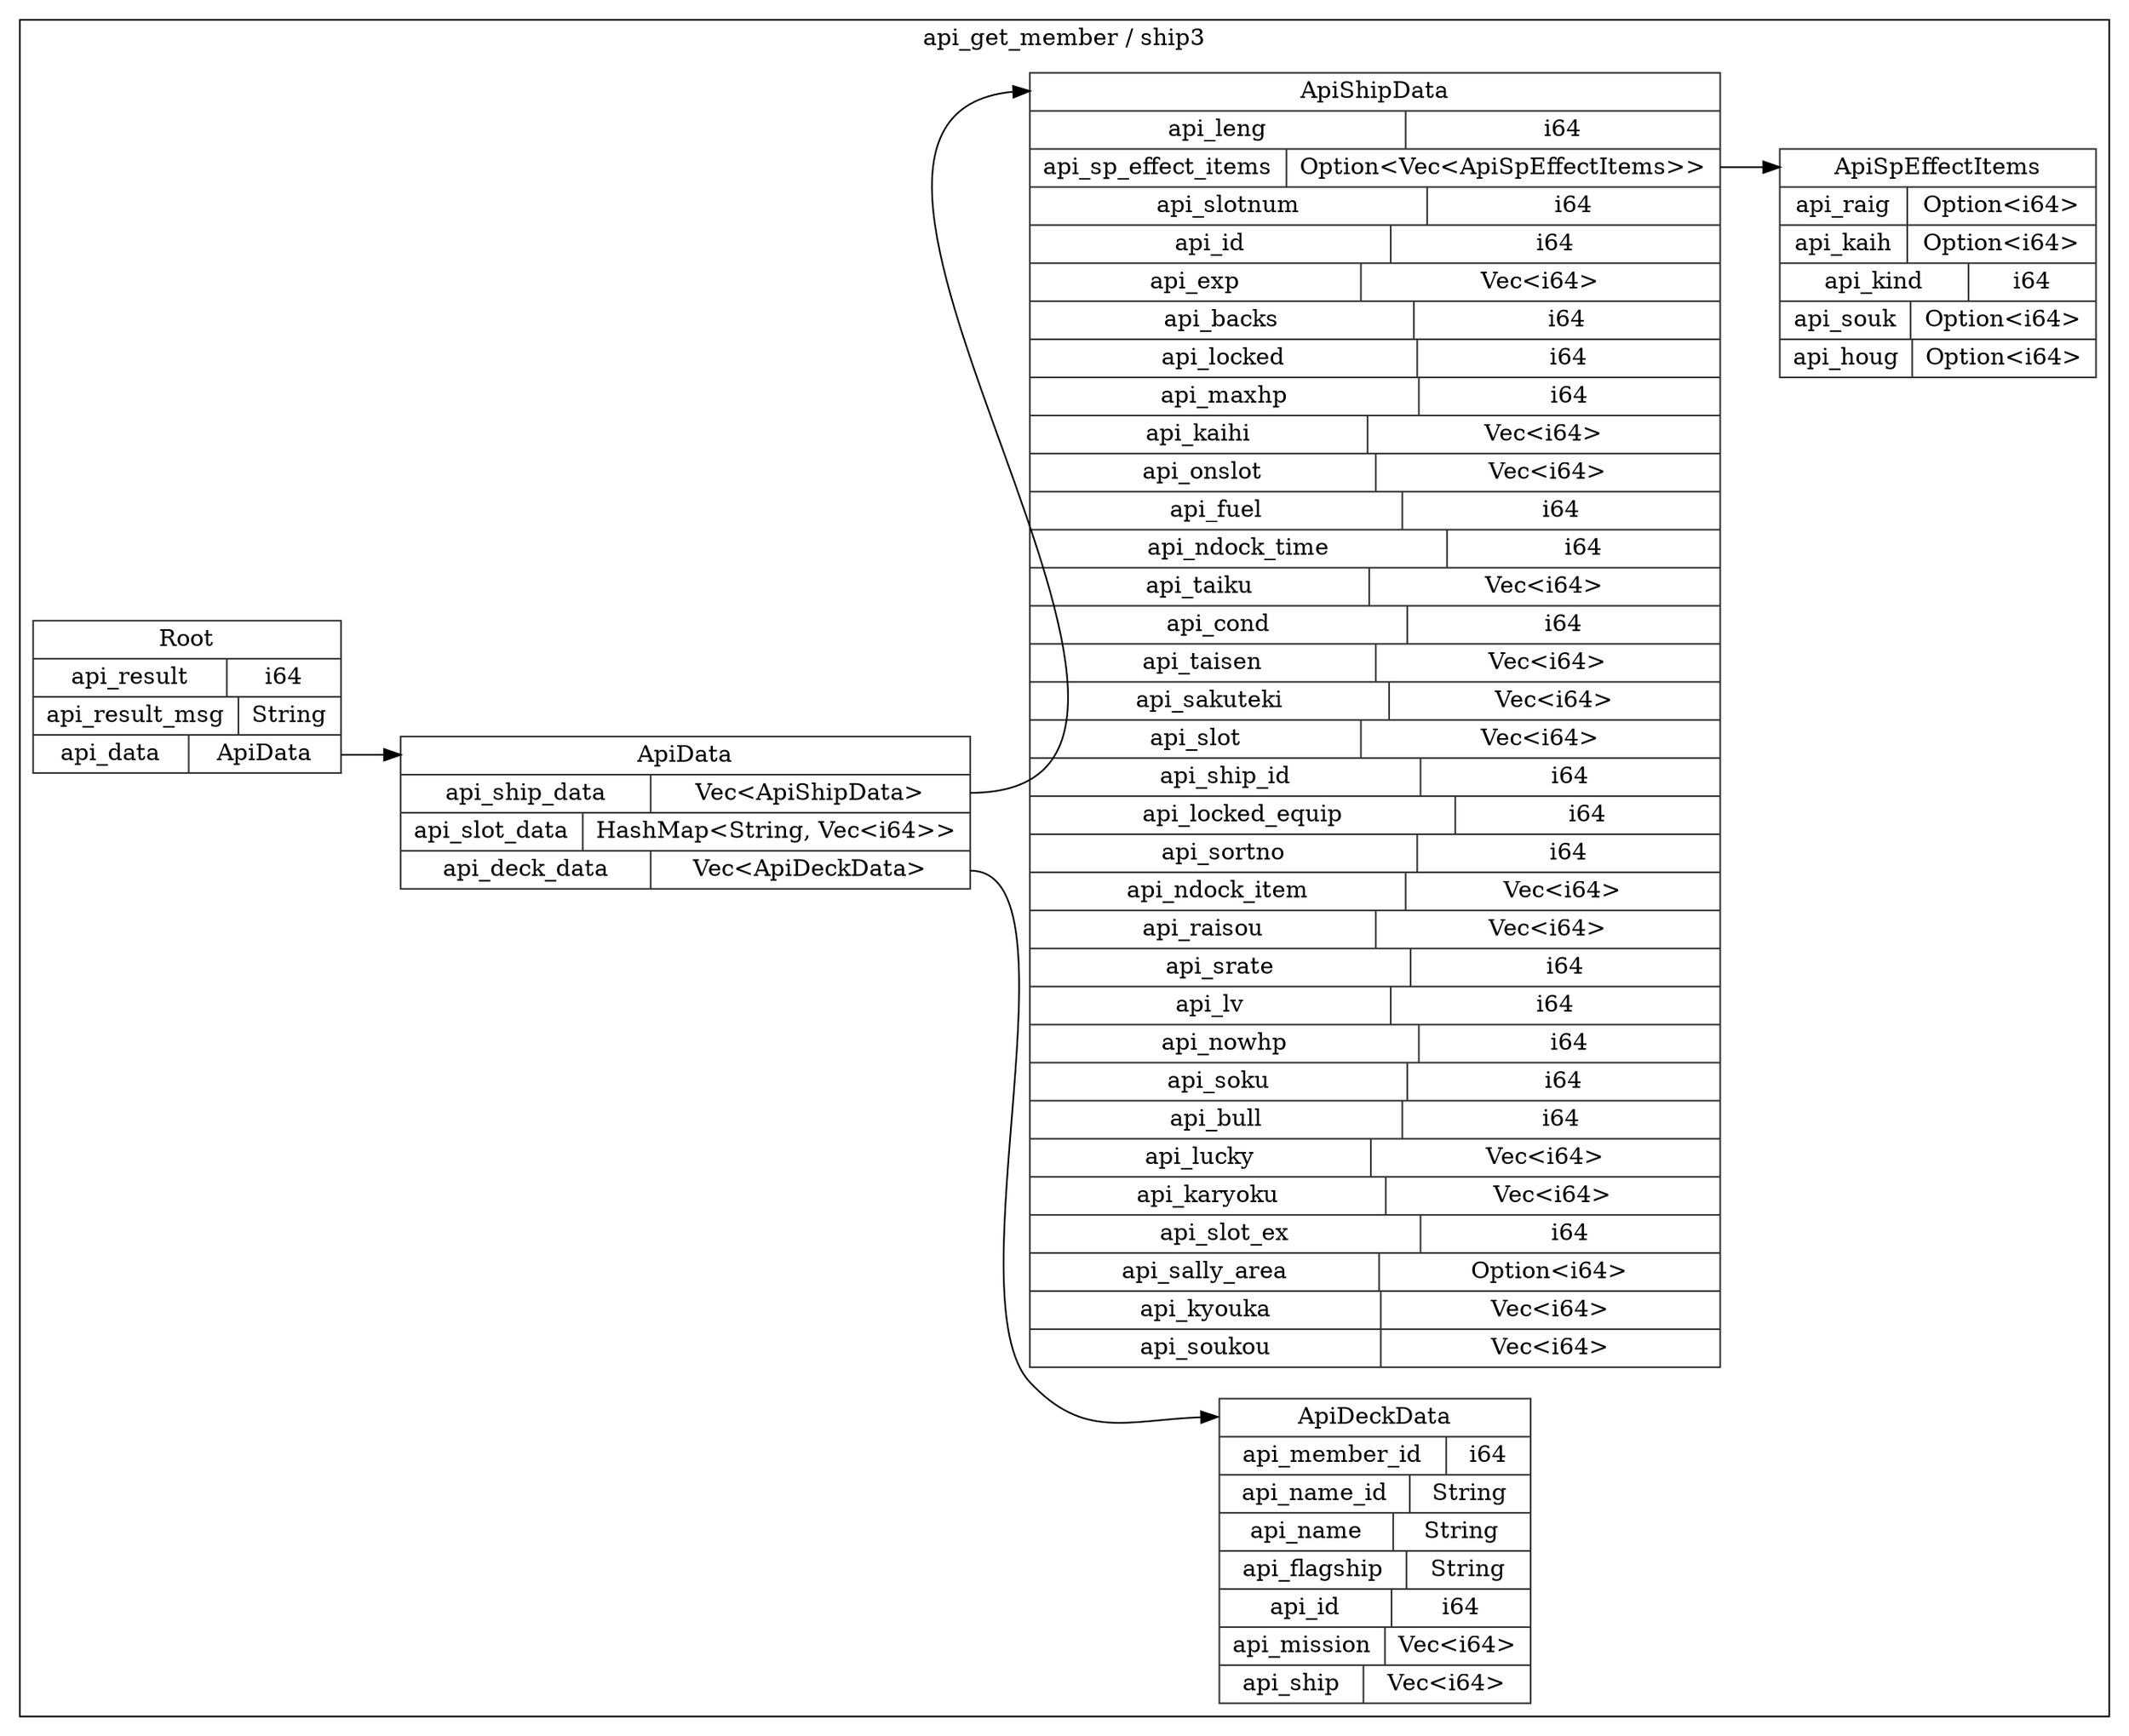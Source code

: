 digraph {
  rankdir=LR;
  subgraph cluster_0 {
    label="api_get_member / ship3";
    node [style="filled", color=white, style="solid", color=gray20];
    api_get_member__ship3__ApiData [label="<ApiData> ApiData  | { api_ship_data | <api_ship_data> Vec\<ApiShipData\> } | { api_slot_data | <api_slot_data> HashMap\<String, Vec\<i64\>\> } | { api_deck_data | <api_deck_data> Vec\<ApiDeckData\> }", shape=record];
    api_get_member__ship3__ApiShipData;
    api_get_member__ship3__ApiData:api_ship_data:e -> api_get_member__ship3__ApiShipData:ApiShipData:w;
    api_get_member__ship3__ApiDeckData;
    api_get_member__ship3__ApiData:api_deck_data:e -> api_get_member__ship3__ApiDeckData:ApiDeckData:w;
    api_get_member__ship3__ApiSpEffectItems [label="<ApiSpEffectItems> ApiSpEffectItems  | { api_raig | <api_raig> Option\<i64\> } | { api_kaih | <api_kaih> Option\<i64\> } | { api_kind | <api_kind> i64 } | { api_souk | <api_souk> Option\<i64\> } | { api_houg | <api_houg> Option\<i64\> }", shape=record];
    api_get_member__ship3__Root [label="<Root> Root  | { api_result | <api_result> i64 } | { api_result_msg | <api_result_msg> String } | { api_data | <api_data> ApiData }", shape=record];
    api_get_member__ship3__Root:api_data:e -> api_get_member__ship3__ApiData:ApiData:w;
    api_get_member__ship3__ApiDeckData [label="<ApiDeckData> ApiDeckData  | { api_member_id | <api_member_id> i64 } | { api_name_id | <api_name_id> String } | { api_name | <api_name> String } | { api_flagship | <api_flagship> String } | { api_id | <api_id> i64 } | { api_mission | <api_mission> Vec\<i64\> } | { api_ship | <api_ship> Vec\<i64\> }", shape=record];
    api_get_member__ship3__ApiShipData [label="<ApiShipData> ApiShipData  | { api_leng | <api_leng> i64 } | { api_sp_effect_items | <api_sp_effect_items> Option\<Vec\<ApiSpEffectItems\>\> } | { api_slotnum | <api_slotnum> i64 } | { api_id | <api_id> i64 } | { api_exp | <api_exp> Vec\<i64\> } | { api_backs | <api_backs> i64 } | { api_locked | <api_locked> i64 } | { api_maxhp | <api_maxhp> i64 } | { api_kaihi | <api_kaihi> Vec\<i64\> } | { api_onslot | <api_onslot> Vec\<i64\> } | { api_fuel | <api_fuel> i64 } | { api_ndock_time | <api_ndock_time> i64 } | { api_taiku | <api_taiku> Vec\<i64\> } | { api_cond | <api_cond> i64 } | { api_taisen | <api_taisen> Vec\<i64\> } | { api_sakuteki | <api_sakuteki> Vec\<i64\> } | { api_slot | <api_slot> Vec\<i64\> } | { api_ship_id | <api_ship_id> i64 } | { api_locked_equip | <api_locked_equip> i64 } | { api_sortno | <api_sortno> i64 } | { api_ndock_item | <api_ndock_item> Vec\<i64\> } | { api_raisou | <api_raisou> Vec\<i64\> } | { api_srate | <api_srate> i64 } | { api_lv | <api_lv> i64 } | { api_nowhp | <api_nowhp> i64 } | { api_soku | <api_soku> i64 } | { api_bull | <api_bull> i64 } | { api_lucky | <api_lucky> Vec\<i64\> } | { api_karyoku | <api_karyoku> Vec\<i64\> } | { api_slot_ex | <api_slot_ex> i64 } | { api_sally_area | <api_sally_area> Option\<i64\> } | { api_kyouka | <api_kyouka> Vec\<i64\> } | { api_soukou | <api_soukou> Vec\<i64\> }", shape=record];
    api_get_member__ship3__ApiShipData:api_sp_effect_items:e -> api_get_member__ship3__ApiSpEffectItems:ApiSpEffectItems:w;
  }
}
